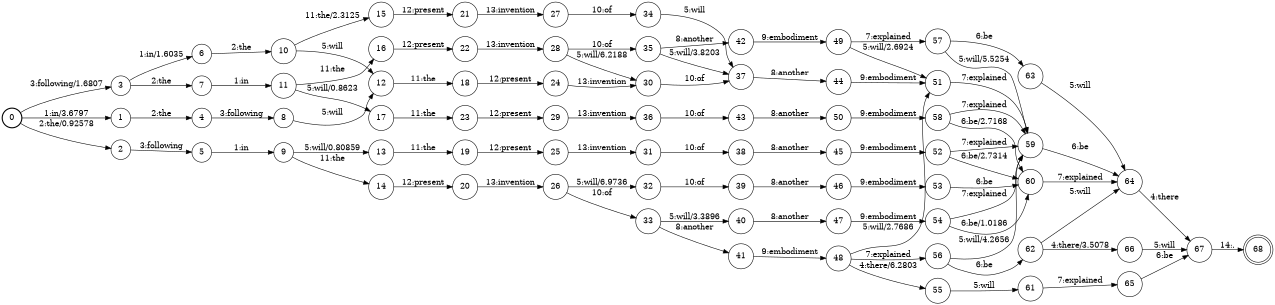 digraph FST {
rankdir = LR;
size = "8.5,11";
label = "";
center = 1;
orientation = Portrait;
ranksep = "0.4";
nodesep = "0.25";
0 [label = "0", shape = circle, style = bold, fontsize = 14]
	0 -> 1 [label = "1:in/3.6797", fontsize = 14];
	0 -> 2 [label = "2:the/0.92578", fontsize = 14];
	0 -> 3 [label = "3:following/1.6807", fontsize = 14];
1 [label = "1", shape = circle, style = solid, fontsize = 14]
	1 -> 4 [label = "2:the", fontsize = 14];
2 [label = "2", shape = circle, style = solid, fontsize = 14]
	2 -> 5 [label = "3:following", fontsize = 14];
3 [label = "3", shape = circle, style = solid, fontsize = 14]
	3 -> 6 [label = "1:in/1.6035", fontsize = 14];
	3 -> 7 [label = "2:the", fontsize = 14];
4 [label = "4", shape = circle, style = solid, fontsize = 14]
	4 -> 8 [label = "3:following", fontsize = 14];
5 [label = "5", shape = circle, style = solid, fontsize = 14]
	5 -> 9 [label = "1:in", fontsize = 14];
6 [label = "6", shape = circle, style = solid, fontsize = 14]
	6 -> 10 [label = "2:the", fontsize = 14];
7 [label = "7", shape = circle, style = solid, fontsize = 14]
	7 -> 11 [label = "1:in", fontsize = 14];
8 [label = "8", shape = circle, style = solid, fontsize = 14]
	8 -> 12 [label = "5:will", fontsize = 14];
9 [label = "9", shape = circle, style = solid, fontsize = 14]
	9 -> 14 [label = "11:the", fontsize = 14];
	9 -> 13 [label = "5:will/0.80859", fontsize = 14];
10 [label = "10", shape = circle, style = solid, fontsize = 14]
	10 -> 15 [label = "11:the/2.3125", fontsize = 14];
	10 -> 12 [label = "5:will", fontsize = 14];
11 [label = "11", shape = circle, style = solid, fontsize = 14]
	11 -> 16 [label = "11:the", fontsize = 14];
	11 -> 17 [label = "5:will/0.8623", fontsize = 14];
12 [label = "12", shape = circle, style = solid, fontsize = 14]
	12 -> 18 [label = "11:the", fontsize = 14];
13 [label = "13", shape = circle, style = solid, fontsize = 14]
	13 -> 19 [label = "11:the", fontsize = 14];
14 [label = "14", shape = circle, style = solid, fontsize = 14]
	14 -> 20 [label = "12:present", fontsize = 14];
15 [label = "15", shape = circle, style = solid, fontsize = 14]
	15 -> 21 [label = "12:present", fontsize = 14];
16 [label = "16", shape = circle, style = solid, fontsize = 14]
	16 -> 22 [label = "12:present", fontsize = 14];
17 [label = "17", shape = circle, style = solid, fontsize = 14]
	17 -> 23 [label = "11:the", fontsize = 14];
18 [label = "18", shape = circle, style = solid, fontsize = 14]
	18 -> 24 [label = "12:present", fontsize = 14];
19 [label = "19", shape = circle, style = solid, fontsize = 14]
	19 -> 25 [label = "12:present", fontsize = 14];
20 [label = "20", shape = circle, style = solid, fontsize = 14]
	20 -> 26 [label = "13:invention", fontsize = 14];
21 [label = "21", shape = circle, style = solid, fontsize = 14]
	21 -> 27 [label = "13:invention", fontsize = 14];
22 [label = "22", shape = circle, style = solid, fontsize = 14]
	22 -> 28 [label = "13:invention", fontsize = 14];
23 [label = "23", shape = circle, style = solid, fontsize = 14]
	23 -> 29 [label = "12:present", fontsize = 14];
24 [label = "24", shape = circle, style = solid, fontsize = 14]
	24 -> 30 [label = "13:invention", fontsize = 14];
25 [label = "25", shape = circle, style = solid, fontsize = 14]
	25 -> 31 [label = "13:invention", fontsize = 14];
26 [label = "26", shape = circle, style = solid, fontsize = 14]
	26 -> 32 [label = "5:will/6.9736", fontsize = 14];
	26 -> 33 [label = "10:of", fontsize = 14];
27 [label = "27", shape = circle, style = solid, fontsize = 14]
	27 -> 34 [label = "10:of", fontsize = 14];
28 [label = "28", shape = circle, style = solid, fontsize = 14]
	28 -> 30 [label = "5:will/6.2188", fontsize = 14];
	28 -> 35 [label = "10:of", fontsize = 14];
29 [label = "29", shape = circle, style = solid, fontsize = 14]
	29 -> 36 [label = "13:invention", fontsize = 14];
30 [label = "30", shape = circle, style = solid, fontsize = 14]
	30 -> 37 [label = "10:of", fontsize = 14];
31 [label = "31", shape = circle, style = solid, fontsize = 14]
	31 -> 38 [label = "10:of", fontsize = 14];
32 [label = "32", shape = circle, style = solid, fontsize = 14]
	32 -> 39 [label = "10:of", fontsize = 14];
33 [label = "33", shape = circle, style = solid, fontsize = 14]
	33 -> 40 [label = "5:will/3.3896", fontsize = 14];
	33 -> 41 [label = "8:another", fontsize = 14];
34 [label = "34", shape = circle, style = solid, fontsize = 14]
	34 -> 37 [label = "5:will", fontsize = 14];
35 [label = "35", shape = circle, style = solid, fontsize = 14]
	35 -> 37 [label = "5:will/3.8203", fontsize = 14];
	35 -> 42 [label = "8:another", fontsize = 14];
36 [label = "36", shape = circle, style = solid, fontsize = 14]
	36 -> 43 [label = "10:of", fontsize = 14];
37 [label = "37", shape = circle, style = solid, fontsize = 14]
	37 -> 44 [label = "8:another", fontsize = 14];
38 [label = "38", shape = circle, style = solid, fontsize = 14]
	38 -> 45 [label = "8:another", fontsize = 14];
39 [label = "39", shape = circle, style = solid, fontsize = 14]
	39 -> 46 [label = "8:another", fontsize = 14];
40 [label = "40", shape = circle, style = solid, fontsize = 14]
	40 -> 47 [label = "8:another", fontsize = 14];
41 [label = "41", shape = circle, style = solid, fontsize = 14]
	41 -> 48 [label = "9:embodiment", fontsize = 14];
42 [label = "42", shape = circle, style = solid, fontsize = 14]
	42 -> 49 [label = "9:embodiment", fontsize = 14];
43 [label = "43", shape = circle, style = solid, fontsize = 14]
	43 -> 50 [label = "8:another", fontsize = 14];
44 [label = "44", shape = circle, style = solid, fontsize = 14]
	44 -> 51 [label = "9:embodiment", fontsize = 14];
45 [label = "45", shape = circle, style = solid, fontsize = 14]
	45 -> 52 [label = "9:embodiment", fontsize = 14];
46 [label = "46", shape = circle, style = solid, fontsize = 14]
	46 -> 53 [label = "9:embodiment", fontsize = 14];
47 [label = "47", shape = circle, style = solid, fontsize = 14]
	47 -> 54 [label = "9:embodiment", fontsize = 14];
48 [label = "48", shape = circle, style = solid, fontsize = 14]
	48 -> 55 [label = "4:there/6.2803", fontsize = 14];
	48 -> 51 [label = "5:will/2.7686", fontsize = 14];
	48 -> 56 [label = "7:explained", fontsize = 14];
49 [label = "49", shape = circle, style = solid, fontsize = 14]
	49 -> 51 [label = "5:will/2.6924", fontsize = 14];
	49 -> 57 [label = "7:explained", fontsize = 14];
50 [label = "50", shape = circle, style = solid, fontsize = 14]
	50 -> 58 [label = "9:embodiment", fontsize = 14];
51 [label = "51", shape = circle, style = solid, fontsize = 14]
	51 -> 59 [label = "7:explained", fontsize = 14];
52 [label = "52", shape = circle, style = solid, fontsize = 14]
	52 -> 60 [label = "6:be/2.7314", fontsize = 14];
	52 -> 59 [label = "7:explained", fontsize = 14];
53 [label = "53", shape = circle, style = solid, fontsize = 14]
	53 -> 60 [label = "6:be", fontsize = 14];
54 [label = "54", shape = circle, style = solid, fontsize = 14]
	54 -> 60 [label = "6:be/1.0186", fontsize = 14];
	54 -> 59 [label = "7:explained", fontsize = 14];
55 [label = "55", shape = circle, style = solid, fontsize = 14]
	55 -> 61 [label = "5:will", fontsize = 14];
56 [label = "56", shape = circle, style = solid, fontsize = 14]
	56 -> 59 [label = "5:will/4.2656", fontsize = 14];
	56 -> 62 [label = "6:be", fontsize = 14];
57 [label = "57", shape = circle, style = solid, fontsize = 14]
	57 -> 59 [label = "5:will/5.5254", fontsize = 14];
	57 -> 63 [label = "6:be", fontsize = 14];
58 [label = "58", shape = circle, style = solid, fontsize = 14]
	58 -> 60 [label = "6:be/2.7168", fontsize = 14];
	58 -> 59 [label = "7:explained", fontsize = 14];
59 [label = "59", shape = circle, style = solid, fontsize = 14]
	59 -> 64 [label = "6:be", fontsize = 14];
60 [label = "60", shape = circle, style = solid, fontsize = 14]
	60 -> 64 [label = "7:explained", fontsize = 14];
61 [label = "61", shape = circle, style = solid, fontsize = 14]
	61 -> 65 [label = "7:explained", fontsize = 14];
62 [label = "62", shape = circle, style = solid, fontsize = 14]
	62 -> 66 [label = "4:there/3.5078", fontsize = 14];
	62 -> 64 [label = "5:will", fontsize = 14];
63 [label = "63", shape = circle, style = solid, fontsize = 14]
	63 -> 64 [label = "5:will", fontsize = 14];
64 [label = "64", shape = circle, style = solid, fontsize = 14]
	64 -> 67 [label = "4:there", fontsize = 14];
65 [label = "65", shape = circle, style = solid, fontsize = 14]
	65 -> 67 [label = "6:be", fontsize = 14];
66 [label = "66", shape = circle, style = solid, fontsize = 14]
	66 -> 67 [label = "5:will", fontsize = 14];
67 [label = "67", shape = circle, style = solid, fontsize = 14]
	67 -> 68 [label = "14:.", fontsize = 14];
68 [label = "68", shape = doublecircle, style = solid, fontsize = 14]
}
